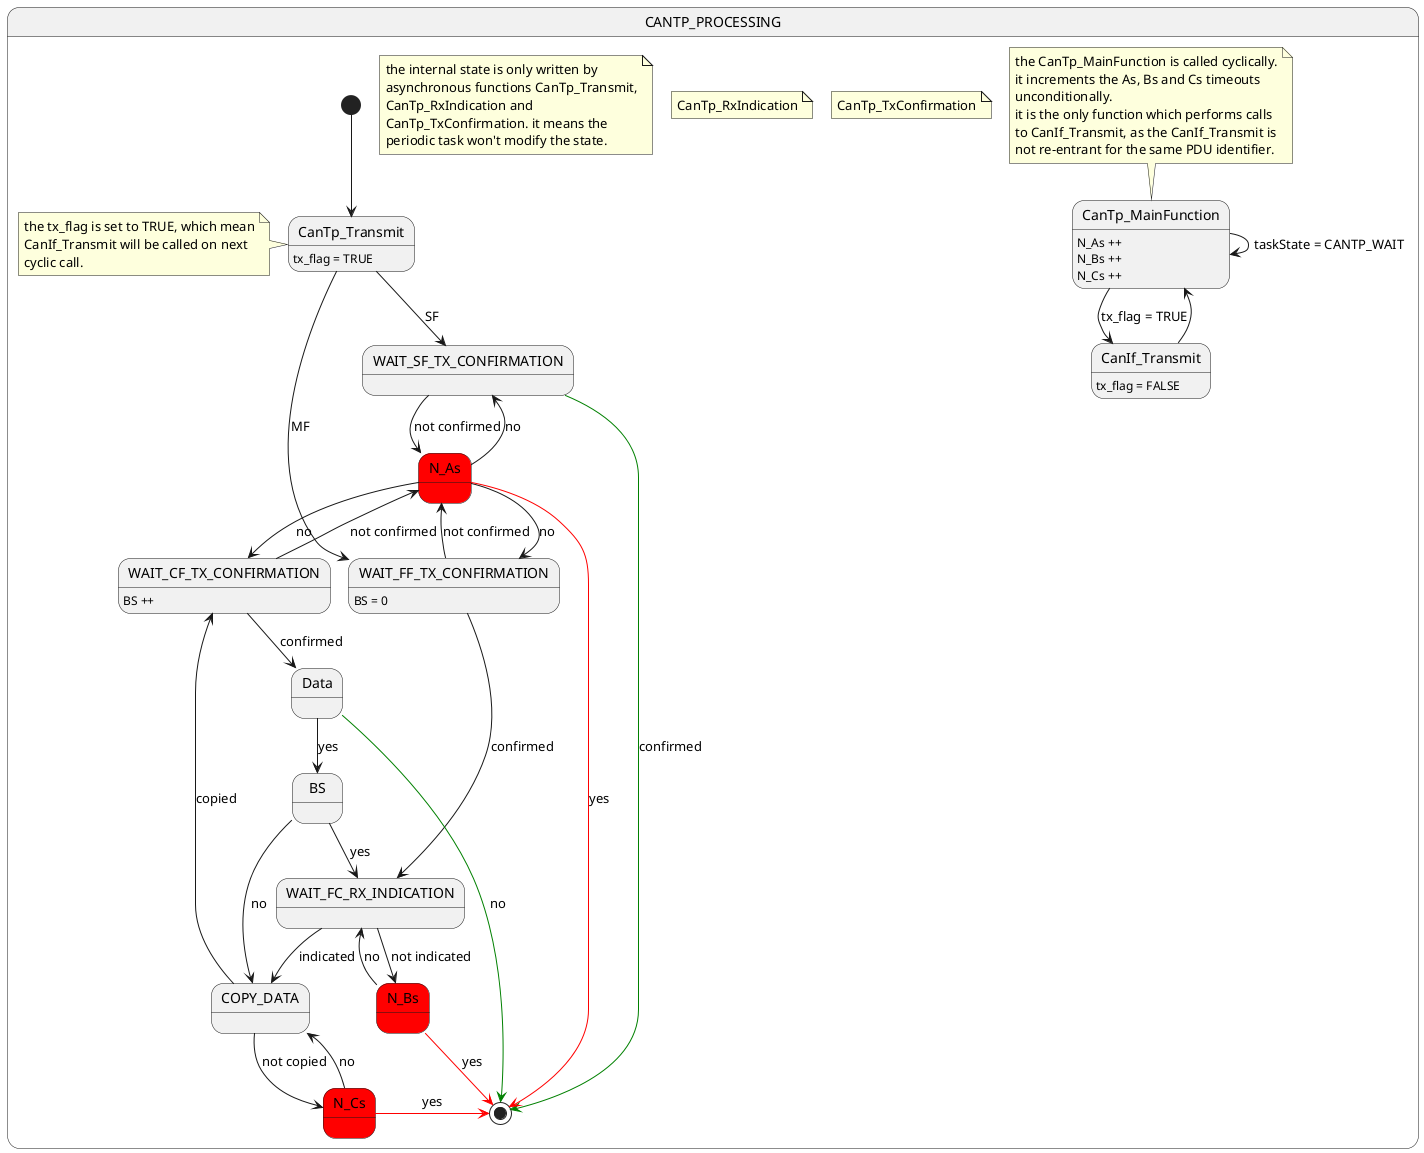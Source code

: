 @startuml

state CANTP_PROCESSING {

note as N
the internal state is only written by
asynchronous functions CanTp_Transmit,
CanTp_RxIndication and
CanTp_TxConfirmation. it means the
periodic task won't modify the state.
end note

note as CanTp_RxIndication
    CanTp_RxIndication
end note

note "CanTp_TxConfirmation" as CanTp_TxConfirmation

state CanTp_MainFunction
CanTp_MainFunction : N_As ++
CanTp_MainFunction : N_Bs ++
CanTp_MainFunction : N_Cs ++
CanTp_MainFunction --> CanIf_Transmit : tx_flag = TRUE
CanTp_MainFunction --> CanTp_MainFunction : taskState = CANTP_WAIT

note top of CanTp_MainFunction
  the CanTp_MainFunction is called cyclically.
  it increments the As, Bs and Cs timeouts
  unconditionally.
  it is the only function which performs calls
  to CanIf_Transmit, as the CanIf_Transmit is
  not re-entrant for the same PDU identifier.
end note

CanIf_Transmit : tx_flag = FALSE
CanIf_Transmit --> CanTp_MainFunction

[*] --> CanTp_Transmit
CanTp_Transmit: tx_flag = TRUE

state CanTp_Transmit
CanTp_Transmit --> WAIT_SF_TX_CONFIRMATION : SF
CanTp_Transmit --> WAIT_FF_TX_CONFIRMATION : MF

note left of CanTp_Transmit
  the tx_flag is set to TRUE, which mean
  CanIf_Transmit will be called on next
  cyclic call.
end note

state WAIT_SF_TX_CONFIRMATION
WAIT_SF_TX_CONFIRMATION -[#green]> [*] : confirmed
WAIT_SF_TX_CONFIRMATION --> N_As : not confirmed

state N_As #red
N_As --> WAIT_SF_TX_CONFIRMATION : no
N_As --> WAIT_FF_TX_CONFIRMATION : no
N_As --> WAIT_CF_TX_CONFIRMATION : no
N_As -[#red]> [*] : yes

state WAIT_FF_TX_CONFIRMATION
WAIT_FF_TX_CONFIRMATION : BS = 0
WAIT_FF_TX_CONFIRMATION --> WAIT_FC_RX_INDICATION : confirmed
WAIT_FF_TX_CONFIRMATION --> N_As : not confirmed

state WAIT_FC_RX_INDICATION
WAIT_FC_RX_INDICATION --> COPY_DATA : indicated
WAIT_FC_RX_INDICATION --> N_Bs : not indicated

state N_Bs #red
N_Bs --> WAIT_FC_RX_INDICATION : no
N_Bs -[#red]> [*] : yes

COPY_DATA --> N_Cs : not copied
COPY_DATA --> WAIT_CF_TX_CONFIRMATION : copied

WAIT_CF_TX_CONFIRMATION : BS ++
WAIT_CF_TX_CONFIRMATION --> N_As : not confirmed
WAIT_CF_TX_CONFIRMATION --> Data : confirmed

BS --> COPY_DATA : no
BS --> WAIT_FC_RX_INDICATION : yes

Data --> BS : yes
Data -[#green]> [*] : no

state N_Cs #red
N_Cs --> COPY_DATA : no
N_Cs -[#red]> [*] : yes

}

@enduml
